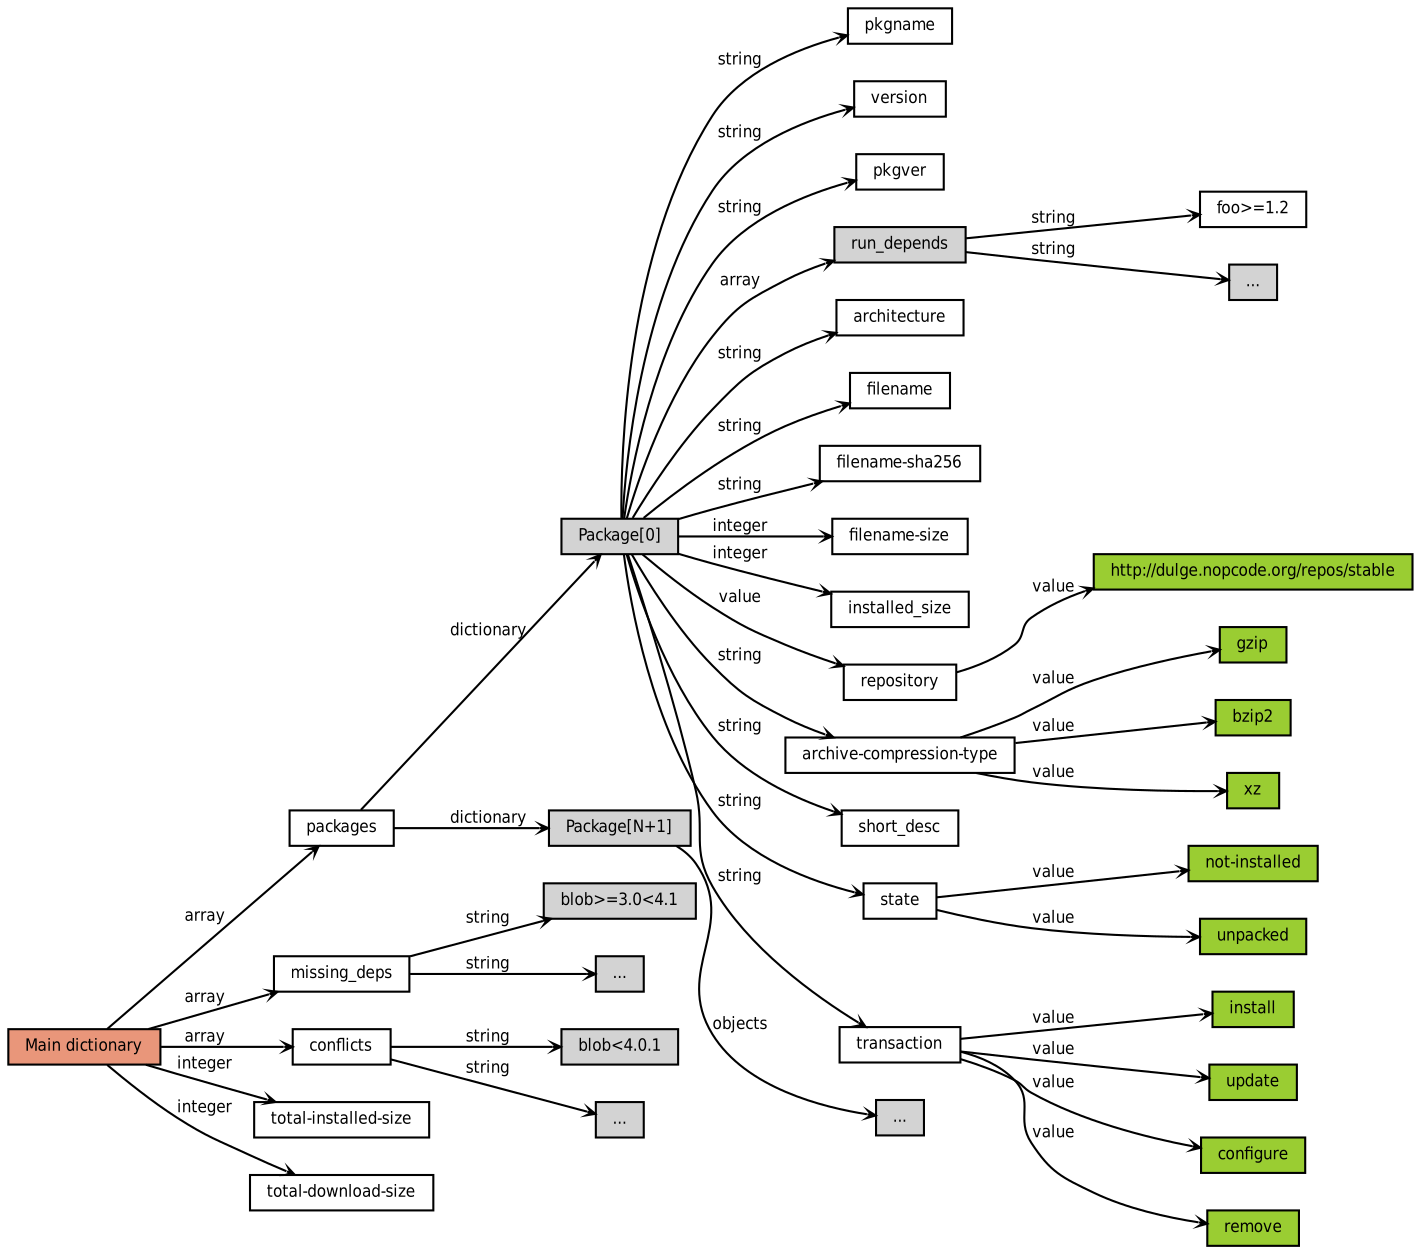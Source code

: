 digraph transaction_dictionary {
	graph [rankdir=LR,ranksep=".1"];
	edge [arrowhead="vee",arrowsize="0.40",fontname="DejaVuSansCondensed",fontsize="8"];
	node [shape=box,fontname="DejaVuSansCondensed",fontsize="8",height=".1",width=".1"];
	main -> packages [label="array"];
	main -> missing_deps [label="array"];
	main -> conflicts [label="array"];
	missing_deps -> mdep1 [label="string"];
	missing_deps -> mdep2 [label="string"];
	conflicts -> conflict1 [label="string"];
	conflicts -> conflict2 [label="string"];
	mdep1 [style=filled,label="blob>=3.0<4.1"];
	mdep2 [style=filled,label="..."];
	conflict1 [style=filled,label="blob<4.0.1"];
	conflict2 [style=filled,label="..."];
	main -> totalsize [label="integer"];
	main -> totaldlsize [label="integer"];
	main [style=filled,fillcolor="darksalmon",label="Main dictionary"];
	totalsize [label="total-installed-size"];
	totaldlsize [label="total-download-size"];
	packages -> dictionary [label="dictionary"];
	packages -> dictionary2 [label="dictionary"];
	dictionary [style=filled,label="Package[0]"];
	dictionary2 [style=filled,label="Package[N+1]"];
	dictionary2 -> dict2_objs [label="objects"];
	dict2_objs [style=filled,label="..."];
	dictionary -> pkgname [label="string"];
	dictionary -> version [label="string"];
	dictionary -> pkgver [label="string"];
	dictionary -> run_depends [label="array"];
	run_depends [style=filled];
	run_depends -> rundep1_string [label="string"];
	run_depends -> rundep2_string [label="string"];
	rundep1_string [label="foo>=1.2"];
	rundep2_string [style=filled,label="..."];
	dictionary -> architecture [label="string"];
	dictionary -> filename [label="string"];
	dictionary -> fnamesha256 [label="string"];
	fnamesha256 [label="filename-sha256"];
	dictionary -> fnamesize [label="integer"];
	fnamesize [label="filename-size"];
	dictionary -> instsize [label="integer"];
	instsize [label="installed_size"];
	dictionary -> repository [label="value"];
	repository -> repoval [label="value"];
	repoval [style=filled,fillcolor="yellowgreen",label="http://dulge.nopcode.org/repos/stable"];
	dictionary -> archive_comptype [label="string"];
	archive_comptype [label="archive-compression-type"];
	archive_comptype -> comptype_gz [label="value"];
	archive_comptype -> comptype_bz [label="value"];
	archive_comptype -> comptype_xz [label="value"];
	comptype_gz [style=filled,fillcolor="yellowgreen",label="gzip"];
	comptype_bz [style=filled,fillcolor="yellowgreen",label="bzip2"];
	comptype_xz [style=filled,fillcolor="yellowgreen",label="xz"];
	dictionary -> short_desc [label="string"];
	dictionary -> state [label="string"];
	state -> state_notinst [label="value"];
	state -> state_unpacked [label="value"];
	state_notinst [style=filled,fillcolor="yellowgreen",label="not-installed"];
	state_unpacked [style=filled,fillcolor="yellowgreen",label="unpacked"];
	dictionary -> transaction [label="string"];
	transaction [label="transaction"];
	transaction -> tract_inst [label="value"];
	transaction -> tract_up [label="value"];
	transaction -> tract_cf [label="value"];
	transaction -> tract_rm [label="value"];
	tract_inst [style=filled,fillcolor="yellowgreen",label="install"];
	tract_up [style=filled,fillcolor="yellowgreen",label="update"];
	tract_cf [style=filled,fillcolor="yellowgreen",label="configure"];
	tract_rm [style=filled,fillcolor="yellowgreen",label="remove"];
}
